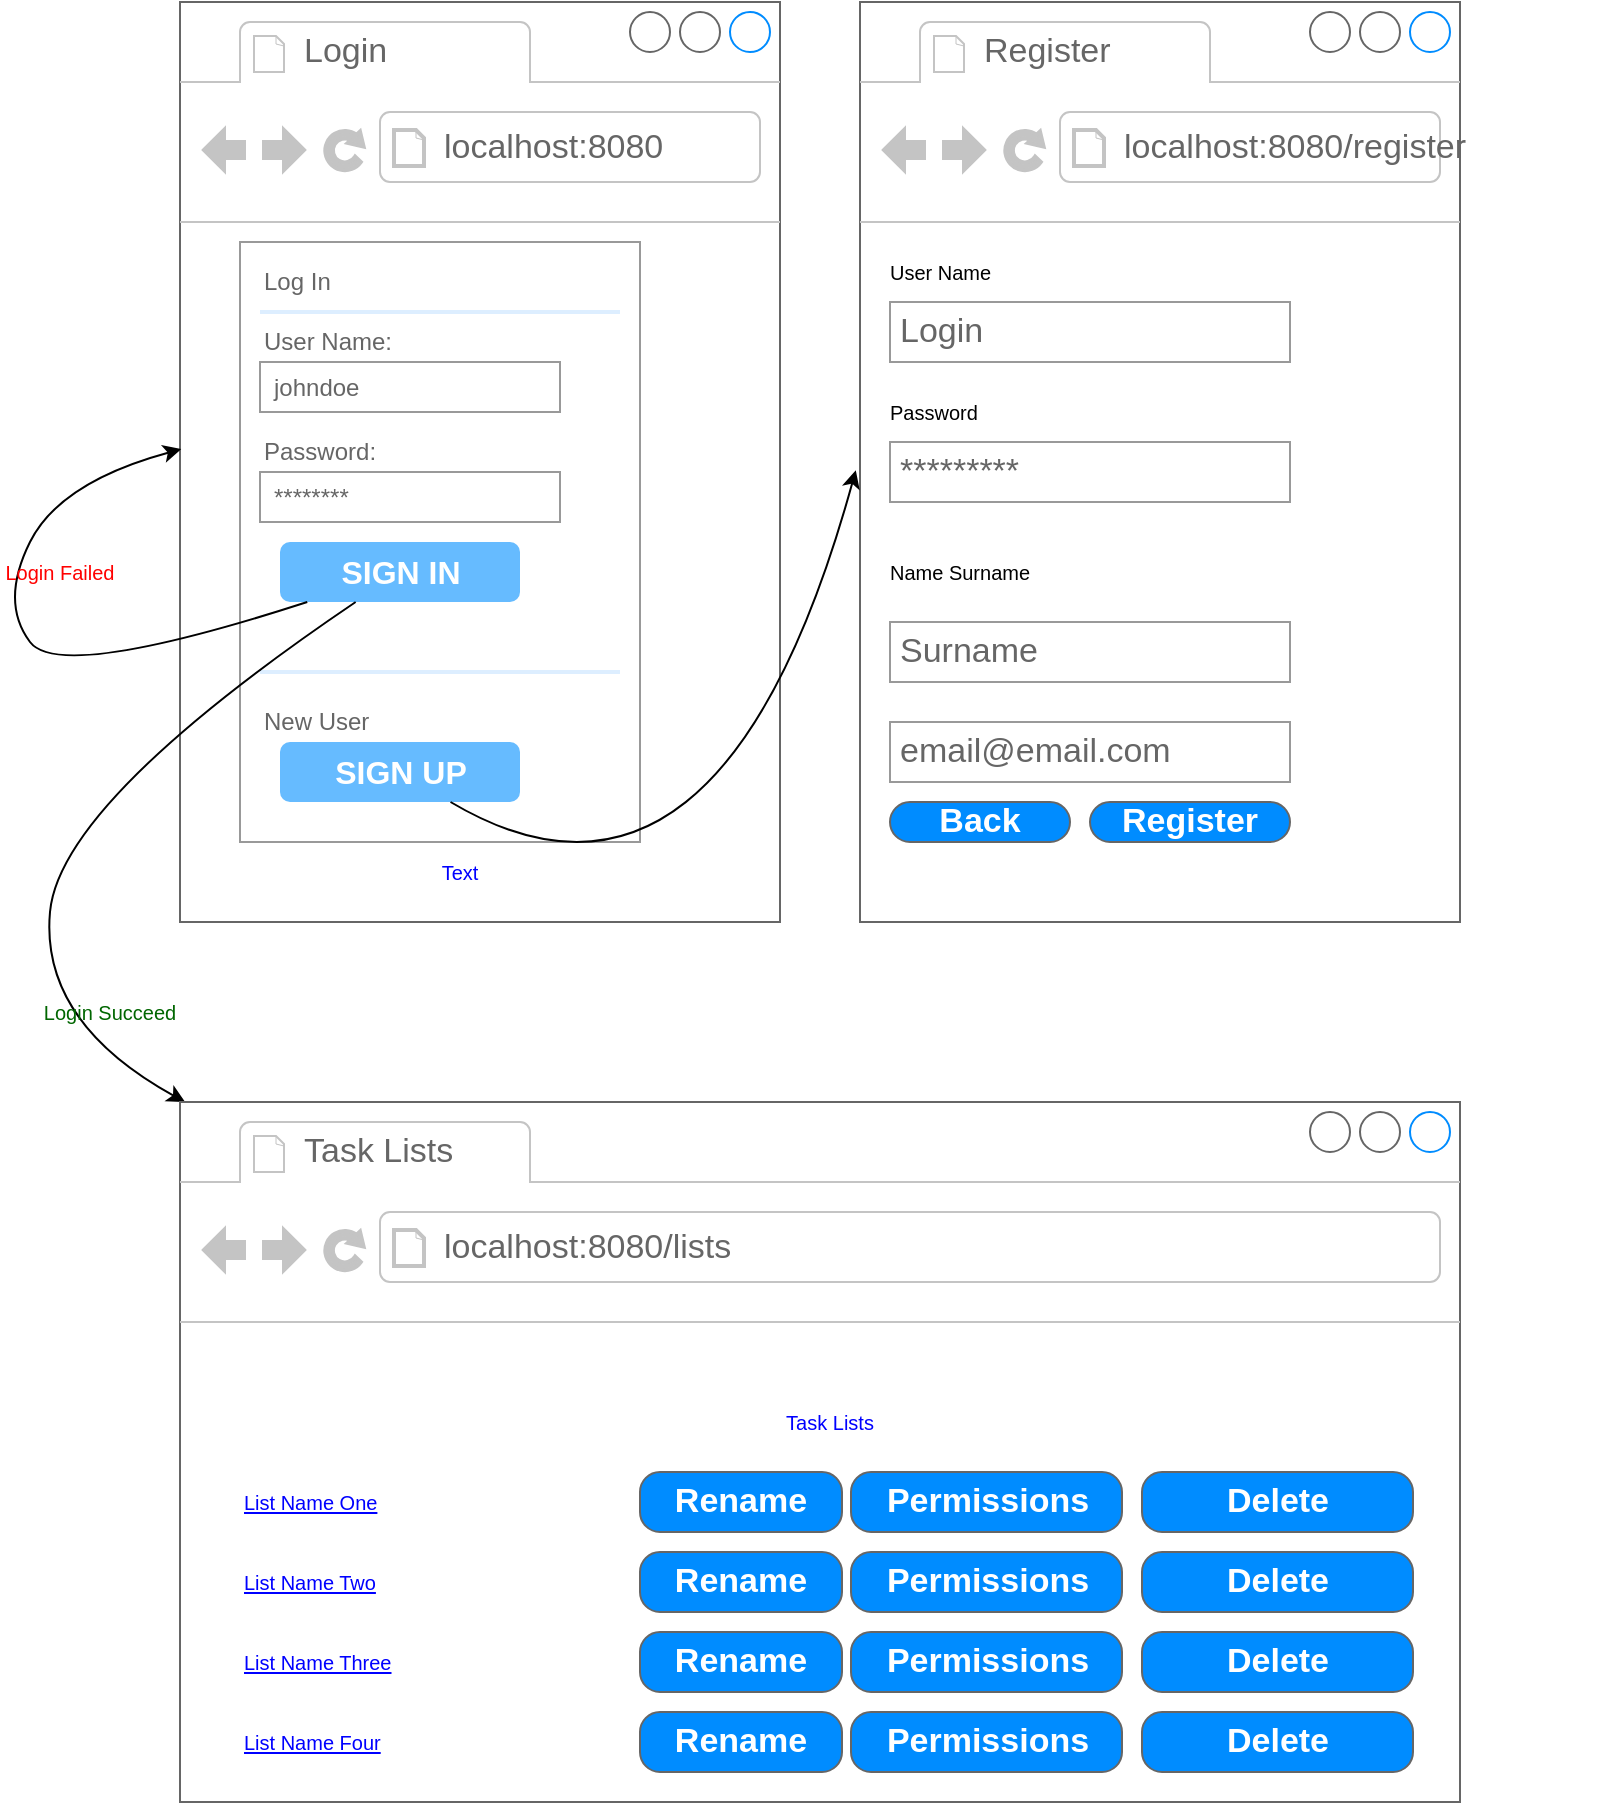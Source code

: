 <mxfile version="17.1.0" type="device"><diagram id="m3GC3lLys78N-jlolDWF" name="Page-1"><mxGraphModel dx="1565" dy="867" grid="1" gridSize="10" guides="1" tooltips="1" connect="1" arrows="1" fold="1" page="1" pageScale="1" pageWidth="827" pageHeight="1169" math="0" shadow="0"><root><mxCell id="0"/><mxCell id="1" parent="0"/><mxCell id="zyL9iaeoR37JG8yoa3hf-13" value="" style="strokeWidth=1;shadow=0;dashed=0;align=center;html=1;shape=mxgraph.mockup.containers.browserWindow;rSize=0;strokeColor=#666666;strokeColor2=#008cff;strokeColor3=#c4c4c4;mainText=,;recursiveResize=0;" vertex="1" parent="1"><mxGeometry x="140" y="20" width="300" height="460" as="geometry"/></mxCell><mxCell id="zyL9iaeoR37JG8yoa3hf-14" value="Login" style="strokeWidth=1;shadow=0;dashed=0;align=center;html=1;shape=mxgraph.mockup.containers.anchor;fontSize=17;fontColor=#666666;align=left;" vertex="1" parent="zyL9iaeoR37JG8yoa3hf-13"><mxGeometry x="60" y="12" width="110" height="26" as="geometry"/></mxCell><mxCell id="zyL9iaeoR37JG8yoa3hf-15" value="localhost:8080" style="strokeWidth=1;shadow=0;dashed=0;align=center;html=1;shape=mxgraph.mockup.containers.anchor;rSize=0;fontSize=17;fontColor=#666666;align=left;" vertex="1" parent="zyL9iaeoR37JG8yoa3hf-13"><mxGeometry x="130" y="60" width="140" height="26" as="geometry"/></mxCell><mxCell id="zyL9iaeoR37JG8yoa3hf-1" value="" style="strokeWidth=1;shadow=0;dashed=0;align=center;html=1;shape=mxgraph.mockup.forms.rrect;rSize=0;strokeColor=#999999;fillColor=#ffffff;" vertex="1" parent="zyL9iaeoR37JG8yoa3hf-13"><mxGeometry x="30" y="120" width="200" height="300" as="geometry"/></mxCell><mxCell id="zyL9iaeoR37JG8yoa3hf-2" value="Log In" style="strokeWidth=1;shadow=0;dashed=0;align=center;html=1;shape=mxgraph.mockup.forms.anchor;fontSize=12;fontColor=#666666;align=left;resizeWidth=1;spacingLeft=0;" vertex="1" parent="zyL9iaeoR37JG8yoa3hf-1"><mxGeometry width="100" height="20" relative="1" as="geometry"><mxPoint x="10" y="10" as="offset"/></mxGeometry></mxCell><mxCell id="zyL9iaeoR37JG8yoa3hf-3" value="" style="shape=line;strokeColor=#ddeeff;strokeWidth=2;html=1;resizeWidth=1;" vertex="1" parent="zyL9iaeoR37JG8yoa3hf-1"><mxGeometry width="180" height="10" relative="1" as="geometry"><mxPoint x="10" y="30" as="offset"/></mxGeometry></mxCell><mxCell id="zyL9iaeoR37JG8yoa3hf-4" value="User Name:" style="strokeWidth=1;shadow=0;dashed=0;align=center;html=1;shape=mxgraph.mockup.forms.anchor;fontSize=12;fontColor=#666666;align=left;resizeWidth=1;spacingLeft=0;" vertex="1" parent="zyL9iaeoR37JG8yoa3hf-1"><mxGeometry width="100" height="20" relative="1" as="geometry"><mxPoint x="10" y="40" as="offset"/></mxGeometry></mxCell><mxCell id="zyL9iaeoR37JG8yoa3hf-5" value="johndoe" style="strokeWidth=1;shadow=0;dashed=0;align=center;html=1;shape=mxgraph.mockup.forms.rrect;rSize=0;strokeColor=#999999;fontColor=#666666;align=left;spacingLeft=5;resizeWidth=1;" vertex="1" parent="zyL9iaeoR37JG8yoa3hf-1"><mxGeometry width="150" height="25" relative="1" as="geometry"><mxPoint x="10" y="60" as="offset"/></mxGeometry></mxCell><mxCell id="zyL9iaeoR37JG8yoa3hf-6" value="Password:" style="strokeWidth=1;shadow=0;dashed=0;align=center;html=1;shape=mxgraph.mockup.forms.anchor;fontSize=12;fontColor=#666666;align=left;resizeWidth=1;spacingLeft=0;" vertex="1" parent="zyL9iaeoR37JG8yoa3hf-1"><mxGeometry width="100" height="20" relative="1" as="geometry"><mxPoint x="10" y="95" as="offset"/></mxGeometry></mxCell><mxCell id="zyL9iaeoR37JG8yoa3hf-7" value="********" style="strokeWidth=1;shadow=0;dashed=0;align=center;html=1;shape=mxgraph.mockup.forms.rrect;rSize=0;strokeColor=#999999;fontColor=#666666;align=left;spacingLeft=5;resizeWidth=1;" vertex="1" parent="zyL9iaeoR37JG8yoa3hf-1"><mxGeometry width="150" height="25" relative="1" as="geometry"><mxPoint x="10" y="115" as="offset"/></mxGeometry></mxCell><mxCell id="zyL9iaeoR37JG8yoa3hf-8" value="SIGN IN" style="strokeWidth=1;shadow=0;dashed=0;align=center;html=1;shape=mxgraph.mockup.forms.rrect;rSize=5;strokeColor=none;fontColor=#ffffff;fillColor=#66bbff;fontSize=16;fontStyle=1;" vertex="1" parent="zyL9iaeoR37JG8yoa3hf-1"><mxGeometry y="1" width="120" height="30" relative="1" as="geometry"><mxPoint x="20" y="-150" as="offset"/></mxGeometry></mxCell><mxCell id="zyL9iaeoR37JG8yoa3hf-9" value="" style="strokeWidth=1;shadow=0;dashed=0;align=center;html=1;shape=mxgraph.mockup.forms.anchor;fontSize=12;fontColor=#9999ff;align=left;spacingLeft=0;fontStyle=4;resizeWidth=1;" vertex="1" parent="zyL9iaeoR37JG8yoa3hf-1"><mxGeometry y="1" width="150" height="20" relative="1" as="geometry"><mxPoint x="10" y="-110" as="offset"/></mxGeometry></mxCell><mxCell id="zyL9iaeoR37JG8yoa3hf-10" value="" style="shape=line;strokeColor=#ddeeff;strokeWidth=2;html=1;resizeWidth=1;" vertex="1" parent="zyL9iaeoR37JG8yoa3hf-1"><mxGeometry y="1" width="180" height="10" relative="1" as="geometry"><mxPoint x="10" y="-90" as="offset"/></mxGeometry></mxCell><mxCell id="zyL9iaeoR37JG8yoa3hf-11" value="New User" style="strokeWidth=1;shadow=0;dashed=0;align=center;html=1;shape=mxgraph.mockup.forms.anchor;fontSize=12;fontColor=#666666;align=left;spacingLeft=0;resizeWidth=1;" vertex="1" parent="zyL9iaeoR37JG8yoa3hf-1"><mxGeometry y="1" width="150" height="20" relative="1" as="geometry"><mxPoint x="10" y="-70" as="offset"/></mxGeometry></mxCell><mxCell id="zyL9iaeoR37JG8yoa3hf-12" value="SIGN UP" style="strokeWidth=1;shadow=0;dashed=0;align=center;html=1;shape=mxgraph.mockup.forms.rrect;rSize=5;strokeColor=none;fontColor=#ffffff;fillColor=#66bbff;fontSize=16;fontStyle=1;" vertex="1" parent="zyL9iaeoR37JG8yoa3hf-1"><mxGeometry y="1" width="120" height="30" relative="1" as="geometry"><mxPoint x="20" y="-50" as="offset"/></mxGeometry></mxCell><mxCell id="zyL9iaeoR37JG8yoa3hf-69" value="" style="curved=1;endArrow=classic;html=1;rounded=0;fontFamily=Helvetica;fontSize=10;fontColor=#0000FF;entryX=0.002;entryY=0.486;entryDx=0;entryDy=0;entryPerimeter=0;" edge="1" parent="zyL9iaeoR37JG8yoa3hf-13" source="zyL9iaeoR37JG8yoa3hf-8" target="zyL9iaeoR37JG8yoa3hf-13"><mxGeometry width="50" height="50" relative="1" as="geometry"><mxPoint x="20" y="560" as="sourcePoint"/><mxPoint x="70" y="510" as="targetPoint"/><Array as="points"><mxPoint x="-60" y="340"/><mxPoint x="-90" y="300"/><mxPoint x="-60" y="240"/></Array></mxGeometry></mxCell><mxCell id="zyL9iaeoR37JG8yoa3hf-42" value="" style="strokeWidth=1;shadow=0;dashed=0;align=center;html=1;shape=mxgraph.mockup.containers.browserWindow;rSize=0;strokeColor=#666666;strokeColor2=#008cff;strokeColor3=#c4c4c4;mainText=,;recursiveResize=0;fontFamily=Helvetica;fontSize=10;" vertex="1" parent="1"><mxGeometry x="480" y="20" width="300" height="460" as="geometry"/></mxCell><mxCell id="zyL9iaeoR37JG8yoa3hf-43" value="Register" style="strokeWidth=1;shadow=0;dashed=0;align=center;html=1;shape=mxgraph.mockup.containers.anchor;fontSize=17;fontColor=#666666;align=left;fontFamily=Helvetica;" vertex="1" parent="zyL9iaeoR37JG8yoa3hf-42"><mxGeometry x="60" y="12" width="110" height="26" as="geometry"/></mxCell><mxCell id="zyL9iaeoR37JG8yoa3hf-44" value="localhost:8080/register" style="strokeWidth=1;shadow=0;dashed=0;align=center;html=1;shape=mxgraph.mockup.containers.anchor;rSize=0;fontSize=17;fontColor=#666666;align=left;fontFamily=Helvetica;" vertex="1" parent="zyL9iaeoR37JG8yoa3hf-42"><mxGeometry x="130" y="60" width="250" height="26" as="geometry"/></mxCell><mxCell id="zyL9iaeoR37JG8yoa3hf-45" value="" style="group" vertex="1" connectable="0" parent="zyL9iaeoR37JG8yoa3hf-42"><mxGeometry x="15" y="120" width="200" height="300" as="geometry"/></mxCell><mxCell id="zyL9iaeoR37JG8yoa3hf-16" value="Surname" style="strokeWidth=1;shadow=0;dashed=0;align=center;html=1;shape=mxgraph.mockup.forms.pwField;strokeColor=#999999;mainText=;align=left;fontColor=#666666;fontSize=17;spacingLeft=3;" vertex="1" parent="zyL9iaeoR37JG8yoa3hf-45"><mxGeometry y="190" width="200" height="30" as="geometry"/></mxCell><mxCell id="zyL9iaeoR37JG8yoa3hf-17" value="Login" style="strokeWidth=1;shadow=0;dashed=0;align=center;html=1;shape=mxgraph.mockup.forms.pwField;strokeColor=#999999;mainText=;align=left;fontColor=#666666;fontSize=17;spacingLeft=3;" vertex="1" parent="zyL9iaeoR37JG8yoa3hf-45"><mxGeometry y="30" width="200" height="30" as="geometry"/></mxCell><mxCell id="zyL9iaeoR37JG8yoa3hf-18" value="email@email.com" style="strokeWidth=1;shadow=0;dashed=0;align=center;html=1;shape=mxgraph.mockup.forms.pwField;strokeColor=#999999;mainText=;align=left;fontColor=#666666;fontSize=17;spacingLeft=3;" vertex="1" parent="zyL9iaeoR37JG8yoa3hf-45"><mxGeometry y="240" width="200" height="30" as="geometry"/></mxCell><mxCell id="zyL9iaeoR37JG8yoa3hf-19" value="*********" style="strokeWidth=1;shadow=0;dashed=0;align=center;html=1;shape=mxgraph.mockup.forms.pwField;strokeColor=#999999;mainText=;align=left;fontColor=#666666;fontSize=17;spacingLeft=3;" vertex="1" parent="zyL9iaeoR37JG8yoa3hf-45"><mxGeometry y="100" width="200" height="30" as="geometry"/></mxCell><mxCell id="zyL9iaeoR37JG8yoa3hf-20" value="Password" style="text;html=1;strokeColor=none;fillColor=none;align=left;verticalAlign=middle;rounded=0;fontSize=10;fontFamily=Helvetica;labelPosition=center;verticalLabelPosition=middle;spacing=0;horizontal=1;" vertex="1" parent="zyL9iaeoR37JG8yoa3hf-45"><mxGeometry y="70" width="110" height="30" as="geometry"/></mxCell><mxCell id="zyL9iaeoR37JG8yoa3hf-22" value="User Name" style="text;html=1;strokeColor=none;fillColor=none;align=left;verticalAlign=middle;rounded=0;fontSize=10;fontFamily=Helvetica;labelPosition=center;verticalLabelPosition=middle;spacing=0;horizontal=1;" vertex="1" parent="zyL9iaeoR37JG8yoa3hf-45"><mxGeometry width="110" height="30" as="geometry"/></mxCell><mxCell id="zyL9iaeoR37JG8yoa3hf-23" value="Name Surname" style="text;html=1;strokeColor=none;fillColor=none;align=left;verticalAlign=middle;rounded=0;fontSize=10;fontFamily=Helvetica;labelPosition=center;verticalLabelPosition=middle;spacing=0;horizontal=1;" vertex="1" parent="zyL9iaeoR37JG8yoa3hf-45"><mxGeometry y="150" width="150" height="30" as="geometry"/></mxCell><mxCell id="zyL9iaeoR37JG8yoa3hf-40" value="Register" style="strokeWidth=1;shadow=0;dashed=0;align=center;html=1;shape=mxgraph.mockup.buttons.button;strokeColor=#666666;fontColor=#ffffff;mainText=;buttonStyle=round;fontSize=17;fontStyle=1;fillColor=#008cff;whiteSpace=wrap;fontFamily=Helvetica;" vertex="1" parent="zyL9iaeoR37JG8yoa3hf-45"><mxGeometry x="100" y="280" width="100" height="20" as="geometry"/></mxCell><mxCell id="zyL9iaeoR37JG8yoa3hf-41" value="Back" style="strokeWidth=1;shadow=0;dashed=0;align=center;html=1;shape=mxgraph.mockup.buttons.button;strokeColor=#666666;fontColor=#ffffff;mainText=;buttonStyle=round;fontSize=17;fontStyle=1;fillColor=#008cff;whiteSpace=wrap;fontFamily=Helvetica;" vertex="1" parent="zyL9iaeoR37JG8yoa3hf-45"><mxGeometry y="280" width="90" height="20" as="geometry"/></mxCell><mxCell id="zyL9iaeoR37JG8yoa3hf-65" value="Text" style="text;html=1;strokeColor=none;fillColor=none;align=center;verticalAlign=middle;whiteSpace=wrap;rounded=0;fontFamily=Helvetica;fontSize=10;fontColor=#0000FF;" vertex="1" parent="1"><mxGeometry x="250" y="440" width="60" height="30" as="geometry"/></mxCell><mxCell id="zyL9iaeoR37JG8yoa3hf-68" value="" style="curved=1;endArrow=classic;html=1;rounded=0;fontFamily=Helvetica;fontSize=10;fontColor=#0000FF;" edge="1" parent="1" source="zyL9iaeoR37JG8yoa3hf-8" target="zyL9iaeoR37JG8yoa3hf-71"><mxGeometry width="50" height="50" relative="1" as="geometry"><mxPoint x="110" y="560" as="sourcePoint"/><mxPoint x="340" y="510" as="targetPoint"/><Array as="points"><mxPoint x="80" y="420"/><mxPoint x="70" y="530"/></Array></mxGeometry></mxCell><mxCell id="zyL9iaeoR37JG8yoa3hf-70" value="Login Failed" style="text;html=1;strokeColor=none;fillColor=none;align=center;verticalAlign=middle;whiteSpace=wrap;rounded=0;fontFamily=Helvetica;fontSize=10;fontColor=#FF0000;" vertex="1" parent="1"><mxGeometry x="50" y="290" width="60" height="30" as="geometry"/></mxCell><mxCell id="zyL9iaeoR37JG8yoa3hf-71" value="" style="strokeWidth=1;shadow=0;dashed=0;align=center;html=1;shape=mxgraph.mockup.containers.browserWindow;rSize=0;strokeColor=#666666;strokeColor2=#008cff;strokeColor3=#c4c4c4;mainText=,;recursiveResize=0;fontFamily=Helvetica;fontSize=10;fontColor=#FF0000;" vertex="1" parent="1"><mxGeometry x="140" y="570" width="640" height="350" as="geometry"/></mxCell><mxCell id="zyL9iaeoR37JG8yoa3hf-72" value="Task Lists" style="strokeWidth=1;shadow=0;dashed=0;align=center;html=1;shape=mxgraph.mockup.containers.anchor;fontSize=17;fontColor=#666666;align=left;fontFamily=Helvetica;" vertex="1" parent="zyL9iaeoR37JG8yoa3hf-71"><mxGeometry x="60" y="12" width="110" height="26" as="geometry"/></mxCell><mxCell id="zyL9iaeoR37JG8yoa3hf-73" value="localhost:8080/lists" style="strokeWidth=1;shadow=0;dashed=0;align=center;html=1;shape=mxgraph.mockup.containers.anchor;rSize=0;fontSize=17;fontColor=#666666;align=left;fontFamily=Helvetica;" vertex="1" parent="zyL9iaeoR37JG8yoa3hf-71"><mxGeometry x="130" y="60" width="250" height="26" as="geometry"/></mxCell><mxCell id="zyL9iaeoR37JG8yoa3hf-74" value="" style="group" vertex="1" connectable="0" parent="zyL9iaeoR37JG8yoa3hf-71"><mxGeometry x="30" y="145" width="590" height="190" as="geometry"/></mxCell><mxCell id="zyL9iaeoR37JG8yoa3hf-49" value="List Name One" style="text;html=1;strokeColor=none;fillColor=none;align=left;verticalAlign=middle;whiteSpace=wrap;rounded=0;fontFamily=Helvetica;fontSize=10;fontColor=#0000FF;fontStyle=4" vertex="1" parent="zyL9iaeoR37JG8yoa3hf-74"><mxGeometry y="40" width="210" height="30" as="geometry"/></mxCell><mxCell id="zyL9iaeoR37JG8yoa3hf-50" value="&lt;div&gt;List Name Two&lt;/div&gt;" style="text;html=1;strokeColor=none;fillColor=none;align=left;verticalAlign=middle;whiteSpace=wrap;rounded=0;fontFamily=Helvetica;fontSize=10;fontColor=#0000FF;fontStyle=4" vertex="1" parent="zyL9iaeoR37JG8yoa3hf-74"><mxGeometry y="80" width="210" height="30" as="geometry"/></mxCell><mxCell id="zyL9iaeoR37JG8yoa3hf-51" value="List Name Three" style="text;html=1;strokeColor=none;fillColor=none;align=left;verticalAlign=middle;whiteSpace=wrap;rounded=0;fontFamily=Helvetica;fontSize=10;fontColor=#0000FF;fontStyle=4" vertex="1" parent="zyL9iaeoR37JG8yoa3hf-74"><mxGeometry y="120" width="210" height="30" as="geometry"/></mxCell><mxCell id="zyL9iaeoR37JG8yoa3hf-52" value="List Name Four" style="text;html=1;strokeColor=none;fillColor=none;align=left;verticalAlign=middle;whiteSpace=wrap;rounded=0;fontFamily=Helvetica;fontSize=10;fontColor=#0000FF;fontStyle=4" vertex="1" parent="zyL9iaeoR37JG8yoa3hf-74"><mxGeometry y="160" width="210" height="30" as="geometry"/></mxCell><mxCell id="zyL9iaeoR37JG8yoa3hf-53" value="Rename" style="strokeWidth=1;shadow=0;dashed=0;align=center;html=1;shape=mxgraph.mockup.buttons.button;strokeColor=#666666;fontColor=#ffffff;mainText=;buttonStyle=round;fontSize=17;fontStyle=1;fillColor=#008cff;whiteSpace=wrap;fontFamily=Helvetica;" vertex="1" parent="zyL9iaeoR37JG8yoa3hf-74"><mxGeometry x="200" y="40" width="101" height="30" as="geometry"/></mxCell><mxCell id="zyL9iaeoR37JG8yoa3hf-54" value="Permissions" style="strokeWidth=1;shadow=0;dashed=0;align=center;html=1;shape=mxgraph.mockup.buttons.button;strokeColor=#666666;fontColor=#ffffff;mainText=;buttonStyle=round;fontSize=17;fontStyle=1;fillColor=#008cff;whiteSpace=wrap;fontFamily=Helvetica;" vertex="1" parent="zyL9iaeoR37JG8yoa3hf-74"><mxGeometry x="305.5" y="40" width="135.5" height="30" as="geometry"/></mxCell><mxCell id="zyL9iaeoR37JG8yoa3hf-55" value="Delete" style="strokeWidth=1;shadow=0;dashed=0;align=center;html=1;shape=mxgraph.mockup.buttons.button;strokeColor=#666666;fontColor=#ffffff;mainText=;buttonStyle=round;fontSize=17;fontStyle=1;fillColor=#008cff;whiteSpace=wrap;fontFamily=Helvetica;" vertex="1" parent="zyL9iaeoR37JG8yoa3hf-74"><mxGeometry x="451" y="40" width="135.5" height="30" as="geometry"/></mxCell><mxCell id="zyL9iaeoR37JG8yoa3hf-56" value="Rename" style="strokeWidth=1;shadow=0;dashed=0;align=center;html=1;shape=mxgraph.mockup.buttons.button;strokeColor=#666666;fontColor=#ffffff;mainText=;buttonStyle=round;fontSize=17;fontStyle=1;fillColor=#008cff;whiteSpace=wrap;fontFamily=Helvetica;" vertex="1" parent="zyL9iaeoR37JG8yoa3hf-74"><mxGeometry x="200" y="80" width="101" height="30" as="geometry"/></mxCell><mxCell id="zyL9iaeoR37JG8yoa3hf-57" value="Permissions" style="strokeWidth=1;shadow=0;dashed=0;align=center;html=1;shape=mxgraph.mockup.buttons.button;strokeColor=#666666;fontColor=#ffffff;mainText=;buttonStyle=round;fontSize=17;fontStyle=1;fillColor=#008cff;whiteSpace=wrap;fontFamily=Helvetica;" vertex="1" parent="zyL9iaeoR37JG8yoa3hf-74"><mxGeometry x="305.5" y="80" width="135.5" height="30" as="geometry"/></mxCell><mxCell id="zyL9iaeoR37JG8yoa3hf-58" value="Delete" style="strokeWidth=1;shadow=0;dashed=0;align=center;html=1;shape=mxgraph.mockup.buttons.button;strokeColor=#666666;fontColor=#ffffff;mainText=;buttonStyle=round;fontSize=17;fontStyle=1;fillColor=#008cff;whiteSpace=wrap;fontFamily=Helvetica;" vertex="1" parent="zyL9iaeoR37JG8yoa3hf-74"><mxGeometry x="451" y="80" width="135.5" height="30" as="geometry"/></mxCell><mxCell id="zyL9iaeoR37JG8yoa3hf-59" value="Rename" style="strokeWidth=1;shadow=0;dashed=0;align=center;html=1;shape=mxgraph.mockup.buttons.button;strokeColor=#666666;fontColor=#ffffff;mainText=;buttonStyle=round;fontSize=17;fontStyle=1;fillColor=#008cff;whiteSpace=wrap;fontFamily=Helvetica;" vertex="1" parent="zyL9iaeoR37JG8yoa3hf-74"><mxGeometry x="200" y="120" width="101" height="30" as="geometry"/></mxCell><mxCell id="zyL9iaeoR37JG8yoa3hf-60" value="Permissions" style="strokeWidth=1;shadow=0;dashed=0;align=center;html=1;shape=mxgraph.mockup.buttons.button;strokeColor=#666666;fontColor=#ffffff;mainText=;buttonStyle=round;fontSize=17;fontStyle=1;fillColor=#008cff;whiteSpace=wrap;fontFamily=Helvetica;" vertex="1" parent="zyL9iaeoR37JG8yoa3hf-74"><mxGeometry x="305.5" y="120" width="135.5" height="30" as="geometry"/></mxCell><mxCell id="zyL9iaeoR37JG8yoa3hf-61" value="Delete" style="strokeWidth=1;shadow=0;dashed=0;align=center;html=1;shape=mxgraph.mockup.buttons.button;strokeColor=#666666;fontColor=#ffffff;mainText=;buttonStyle=round;fontSize=17;fontStyle=1;fillColor=#008cff;whiteSpace=wrap;fontFamily=Helvetica;" vertex="1" parent="zyL9iaeoR37JG8yoa3hf-74"><mxGeometry x="451" y="120" width="135.5" height="30" as="geometry"/></mxCell><mxCell id="zyL9iaeoR37JG8yoa3hf-62" value="Rename" style="strokeWidth=1;shadow=0;dashed=0;align=center;html=1;shape=mxgraph.mockup.buttons.button;strokeColor=#666666;fontColor=#ffffff;mainText=;buttonStyle=round;fontSize=17;fontStyle=1;fillColor=#008cff;whiteSpace=wrap;fontFamily=Helvetica;" vertex="1" parent="zyL9iaeoR37JG8yoa3hf-74"><mxGeometry x="200" y="160" width="101" height="30" as="geometry"/></mxCell><mxCell id="zyL9iaeoR37JG8yoa3hf-63" value="Permissions" style="strokeWidth=1;shadow=0;dashed=0;align=center;html=1;shape=mxgraph.mockup.buttons.button;strokeColor=#666666;fontColor=#ffffff;mainText=;buttonStyle=round;fontSize=17;fontStyle=1;fillColor=#008cff;whiteSpace=wrap;fontFamily=Helvetica;" vertex="1" parent="zyL9iaeoR37JG8yoa3hf-74"><mxGeometry x="305.5" y="160" width="135.5" height="30" as="geometry"/></mxCell><mxCell id="zyL9iaeoR37JG8yoa3hf-64" value="Delete" style="strokeWidth=1;shadow=0;dashed=0;align=center;html=1;shape=mxgraph.mockup.buttons.button;strokeColor=#666666;fontColor=#ffffff;mainText=;buttonStyle=round;fontSize=17;fontStyle=1;fillColor=#008cff;whiteSpace=wrap;fontFamily=Helvetica;" vertex="1" parent="zyL9iaeoR37JG8yoa3hf-74"><mxGeometry x="451" y="160" width="135.5" height="30" as="geometry"/></mxCell><mxCell id="zyL9iaeoR37JG8yoa3hf-66" value="Task Lists" style="text;html=1;strokeColor=none;fillColor=none;align=center;verticalAlign=middle;whiteSpace=wrap;rounded=0;fontFamily=Helvetica;fontSize=10;fontColor=#0000FF;" vertex="1" parent="zyL9iaeoR37JG8yoa3hf-74"><mxGeometry width="590" height="30" as="geometry"/></mxCell><mxCell id="zyL9iaeoR37JG8yoa3hf-75" value="Login Succeed" style="text;html=1;strokeColor=none;fillColor=none;align=center;verticalAlign=middle;whiteSpace=wrap;rounded=0;fontFamily=Helvetica;fontSize=10;fontColor=#006600;" vertex="1" parent="1"><mxGeometry x="50" y="500" width="110" height="50" as="geometry"/></mxCell><mxCell id="zyL9iaeoR37JG8yoa3hf-78" value="" style="curved=1;endArrow=classic;html=1;rounded=0;fontFamily=Helvetica;fontSize=10;fontColor=#006600;entryX=-0.007;entryY=0.509;entryDx=0;entryDy=0;entryPerimeter=0;" edge="1" parent="1" source="zyL9iaeoR37JG8yoa3hf-12" target="zyL9iaeoR37JG8yoa3hf-42"><mxGeometry width="50" height="50" relative="1" as="geometry"><mxPoint x="410" y="550" as="sourcePoint"/><mxPoint x="460" y="500" as="targetPoint"/><Array as="points"><mxPoint x="410" y="500"/></Array></mxGeometry></mxCell></root></mxGraphModel></diagram></mxfile>